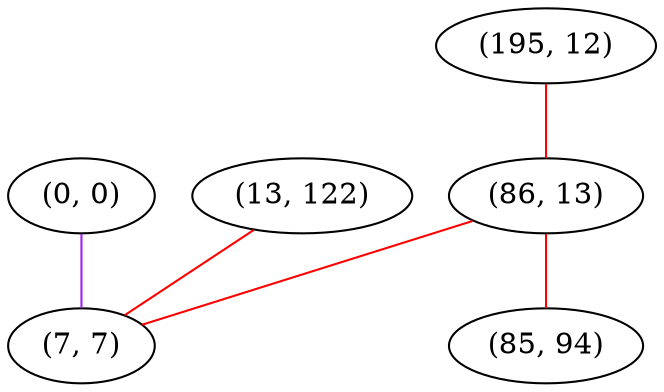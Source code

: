graph "" {
"(0, 0)";
"(195, 12)";
"(86, 13)";
"(13, 122)";
"(7, 7)";
"(85, 94)";
"(0, 0)" -- "(7, 7)"  [color=purple, key=0, weight=4];
"(195, 12)" -- "(86, 13)"  [color=red, key=0, weight=1];
"(86, 13)" -- "(85, 94)"  [color=red, key=0, weight=1];
"(86, 13)" -- "(7, 7)"  [color=red, key=0, weight=1];
"(13, 122)" -- "(7, 7)"  [color=red, key=0, weight=1];
}
